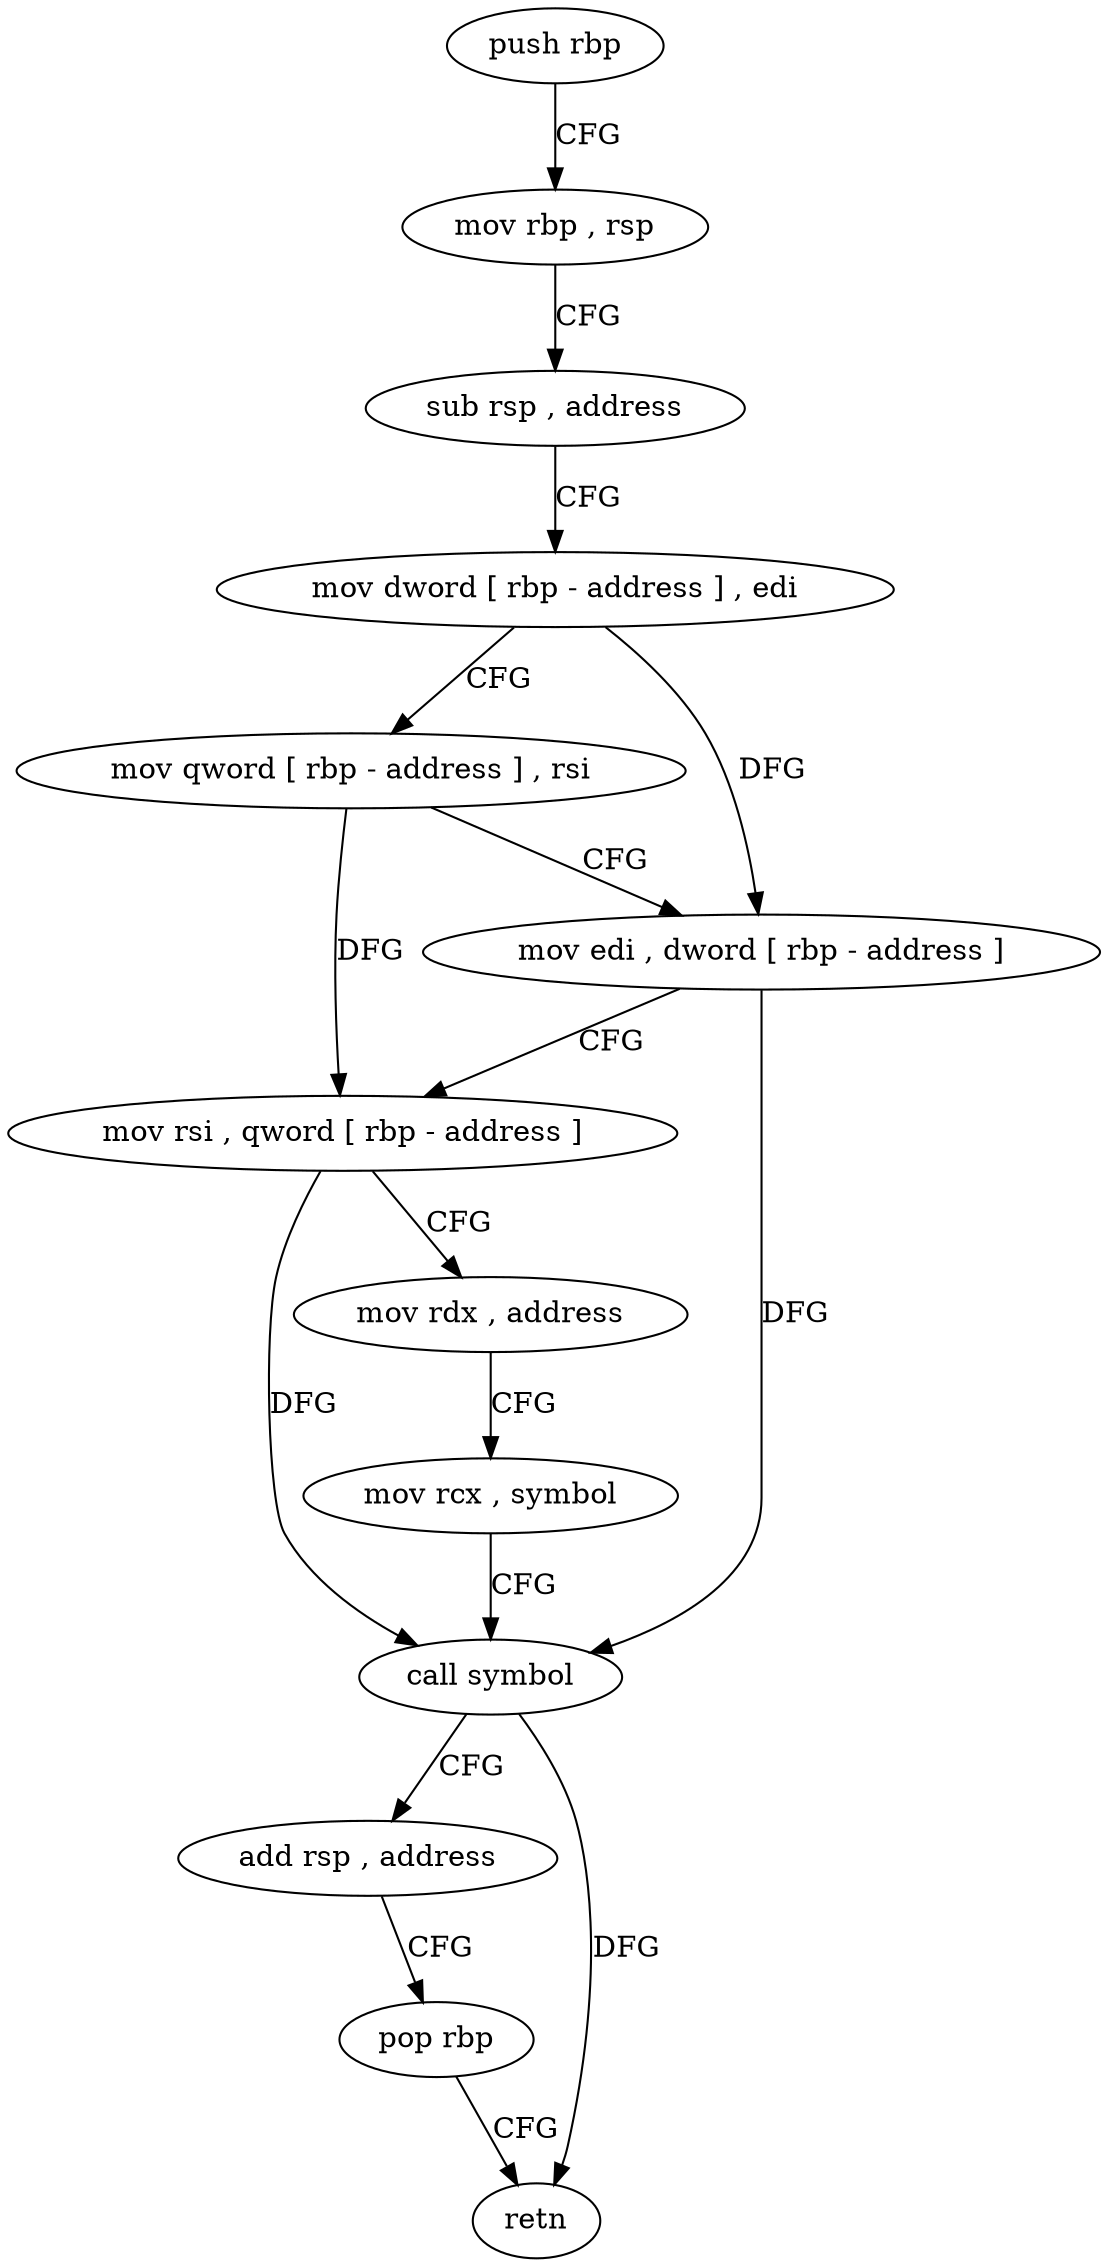 digraph "func" {
"4217408" [label = "push rbp" ]
"4217409" [label = "mov rbp , rsp" ]
"4217412" [label = "sub rsp , address" ]
"4217416" [label = "mov dword [ rbp - address ] , edi" ]
"4217419" [label = "mov qword [ rbp - address ] , rsi" ]
"4217423" [label = "mov edi , dword [ rbp - address ]" ]
"4217426" [label = "mov rsi , qword [ rbp - address ]" ]
"4217430" [label = "mov rdx , address" ]
"4217437" [label = "mov rcx , symbol" ]
"4217447" [label = "call symbol" ]
"4217452" [label = "add rsp , address" ]
"4217456" [label = "pop rbp" ]
"4217457" [label = "retn" ]
"4217408" -> "4217409" [ label = "CFG" ]
"4217409" -> "4217412" [ label = "CFG" ]
"4217412" -> "4217416" [ label = "CFG" ]
"4217416" -> "4217419" [ label = "CFG" ]
"4217416" -> "4217423" [ label = "DFG" ]
"4217419" -> "4217423" [ label = "CFG" ]
"4217419" -> "4217426" [ label = "DFG" ]
"4217423" -> "4217426" [ label = "CFG" ]
"4217423" -> "4217447" [ label = "DFG" ]
"4217426" -> "4217430" [ label = "CFG" ]
"4217426" -> "4217447" [ label = "DFG" ]
"4217430" -> "4217437" [ label = "CFG" ]
"4217437" -> "4217447" [ label = "CFG" ]
"4217447" -> "4217452" [ label = "CFG" ]
"4217447" -> "4217457" [ label = "DFG" ]
"4217452" -> "4217456" [ label = "CFG" ]
"4217456" -> "4217457" [ label = "CFG" ]
}
